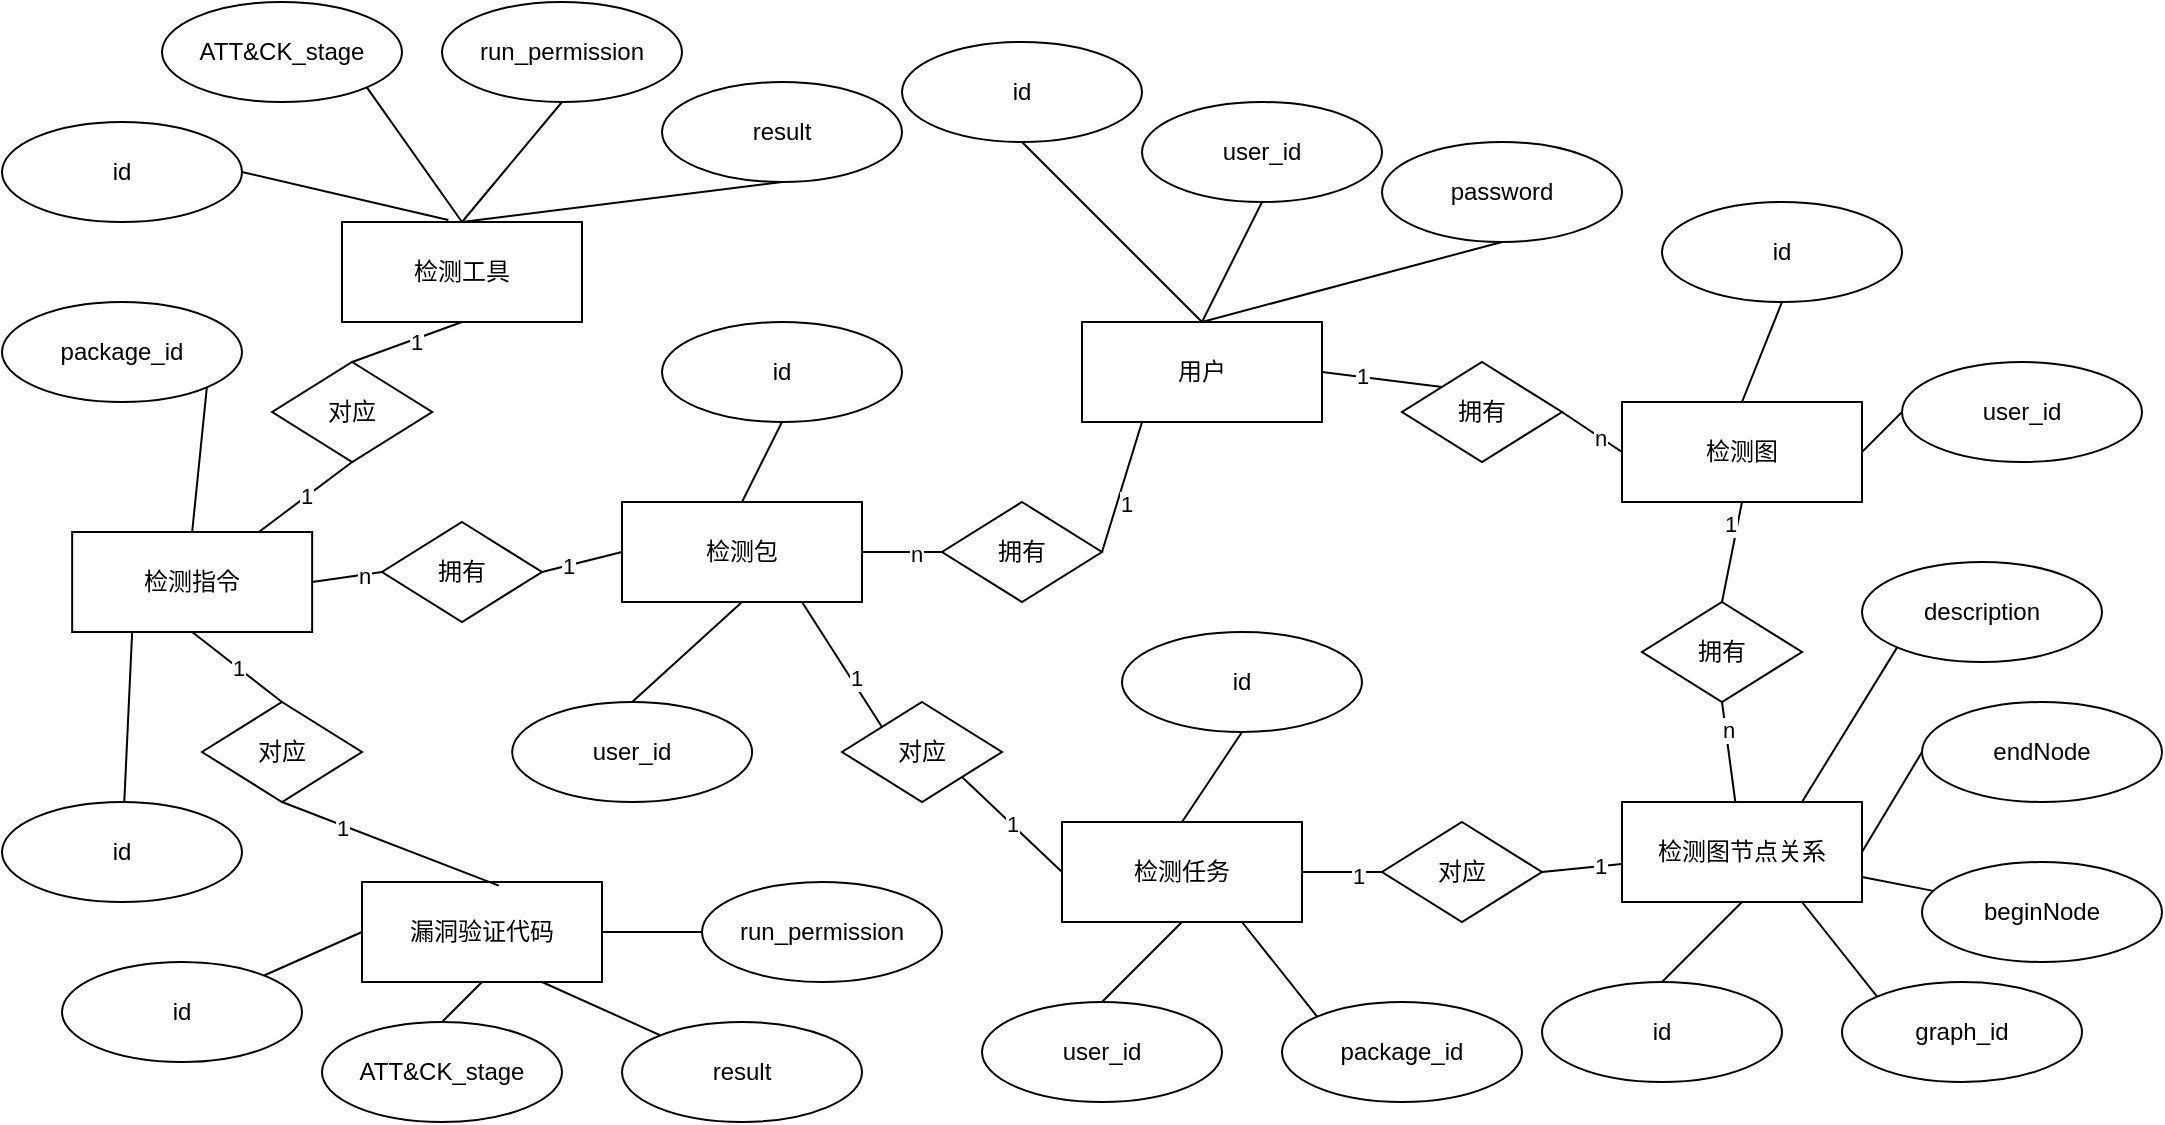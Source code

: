 <mxfile version="21.0.6" type="github">
  <diagram name="第 1 页" id="hRFBiUcs-8XfABKItwiJ">
    <mxGraphModel dx="2288" dy="629" grid="1" gridSize="10" guides="1" tooltips="1" connect="1" arrows="1" fold="1" page="1" pageScale="1" pageWidth="827" pageHeight="1169" math="0" shadow="0">
      <root>
        <mxCell id="0" />
        <mxCell id="1" parent="0" />
        <mxCell id="Wd2NRdJ9lG1hH6A2Uv5l-53" style="edgeStyle=none;shape=connector;rounded=0;orthogonalLoop=1;jettySize=auto;html=1;exitX=0.5;exitY=1;exitDx=0;exitDy=0;entryX=0.5;entryY=0;entryDx=0;entryDy=0;labelBackgroundColor=default;strokeColor=default;fontFamily=Helvetica;fontSize=11;fontColor=default;endArrow=none;endFill=0;" edge="1" parent="1" source="Wd2NRdJ9lG1hH6A2Uv5l-2" target="Wd2NRdJ9lG1hH6A2Uv5l-37">
          <mxGeometry relative="1" as="geometry" />
        </mxCell>
        <mxCell id="Wd2NRdJ9lG1hH6A2Uv5l-97" value="1" style="edgeLabel;html=1;align=center;verticalAlign=middle;resizable=0;points=[];fontSize=11;fontFamily=Helvetica;fontColor=default;" vertex="1" connectable="0" parent="Wd2NRdJ9lG1hH6A2Uv5l-53">
          <mxGeometry x="-0.132" y="1" relative="1" as="geometry">
            <mxPoint as="offset" />
          </mxGeometry>
        </mxCell>
        <mxCell id="Wd2NRdJ9lG1hH6A2Uv5l-2" value="检测工具" style="rounded=0;whiteSpace=wrap;html=1;" vertex="1" parent="1">
          <mxGeometry x="110" y="310" width="120" height="50" as="geometry" />
        </mxCell>
        <mxCell id="Wd2NRdJ9lG1hH6A2Uv5l-68" value="1" style="edgeStyle=none;shape=connector;rounded=0;orthogonalLoop=1;jettySize=auto;html=1;exitX=0.5;exitY=1;exitDx=0;exitDy=0;entryX=0.5;entryY=0;entryDx=0;entryDy=0;labelBackgroundColor=default;strokeColor=default;fontFamily=Helvetica;fontSize=11;fontColor=default;endArrow=none;endFill=0;" edge="1" parent="1" source="Wd2NRdJ9lG1hH6A2Uv5l-3" target="Wd2NRdJ9lG1hH6A2Uv5l-22">
          <mxGeometry relative="1" as="geometry" />
        </mxCell>
        <mxCell id="Wd2NRdJ9lG1hH6A2Uv5l-100" style="edgeStyle=none;shape=connector;rounded=0;orthogonalLoop=1;jettySize=auto;html=1;exitX=1;exitY=0.5;exitDx=0;exitDy=0;entryX=0;entryY=0.5;entryDx=0;entryDy=0;labelBackgroundColor=default;strokeColor=default;fontFamily=Helvetica;fontSize=11;fontColor=default;endArrow=none;endFill=0;" edge="1" parent="1" source="Wd2NRdJ9lG1hH6A2Uv5l-3" target="Wd2NRdJ9lG1hH6A2Uv5l-38">
          <mxGeometry relative="1" as="geometry" />
        </mxCell>
        <mxCell id="Wd2NRdJ9lG1hH6A2Uv5l-101" value="n" style="edgeLabel;html=1;align=center;verticalAlign=middle;resizable=0;points=[];fontSize=11;fontFamily=Helvetica;fontColor=default;" vertex="1" connectable="0" parent="Wd2NRdJ9lG1hH6A2Uv5l-100">
          <mxGeometry x="0.449" relative="1" as="geometry">
            <mxPoint as="offset" />
          </mxGeometry>
        </mxCell>
        <mxCell id="Wd2NRdJ9lG1hH6A2Uv5l-113" style="edgeStyle=none;shape=connector;rounded=0;orthogonalLoop=1;jettySize=auto;html=1;exitX=0.25;exitY=1;exitDx=0;exitDy=0;labelBackgroundColor=default;strokeColor=default;fontFamily=Helvetica;fontSize=11;fontColor=default;endArrow=none;endFill=0;" edge="1" parent="1" source="Wd2NRdJ9lG1hH6A2Uv5l-3" target="Wd2NRdJ9lG1hH6A2Uv5l-17">
          <mxGeometry relative="1" as="geometry" />
        </mxCell>
        <mxCell id="Wd2NRdJ9lG1hH6A2Uv5l-3" value="检测指令" style="rounded=0;whiteSpace=wrap;html=1;" vertex="1" parent="1">
          <mxGeometry x="-24.92" y="465" width="120" height="50" as="geometry" />
        </mxCell>
        <mxCell id="Wd2NRdJ9lG1hH6A2Uv5l-57" style="edgeStyle=none;shape=connector;rounded=0;orthogonalLoop=1;jettySize=auto;html=1;exitX=0.5;exitY=1;exitDx=0;exitDy=0;entryX=0.5;entryY=0;entryDx=0;entryDy=0;labelBackgroundColor=default;strokeColor=default;fontFamily=Helvetica;fontSize=11;fontColor=default;endArrow=none;endFill=0;" edge="1" parent="1" source="Wd2NRdJ9lG1hH6A2Uv5l-4" target="Wd2NRdJ9lG1hH6A2Uv5l-18">
          <mxGeometry relative="1" as="geometry" />
        </mxCell>
        <mxCell id="Wd2NRdJ9lG1hH6A2Uv5l-58" style="edgeStyle=none;shape=connector;rounded=0;orthogonalLoop=1;jettySize=auto;html=1;exitX=0.75;exitY=1;exitDx=0;exitDy=0;labelBackgroundColor=default;strokeColor=default;fontFamily=Helvetica;fontSize=11;fontColor=default;endArrow=none;endFill=0;" edge="1" parent="1" source="Wd2NRdJ9lG1hH6A2Uv5l-4" target="Wd2NRdJ9lG1hH6A2Uv5l-19">
          <mxGeometry relative="1" as="geometry" />
        </mxCell>
        <mxCell id="Wd2NRdJ9lG1hH6A2Uv5l-117" style="edgeStyle=none;shape=connector;rounded=0;orthogonalLoop=1;jettySize=auto;html=1;exitX=0;exitY=0.5;exitDx=0;exitDy=0;labelBackgroundColor=default;strokeColor=default;fontFamily=Helvetica;fontSize=11;fontColor=default;endArrow=none;endFill=0;" edge="1" parent="1" source="Wd2NRdJ9lG1hH6A2Uv5l-4" target="Wd2NRdJ9lG1hH6A2Uv5l-24">
          <mxGeometry relative="1" as="geometry" />
        </mxCell>
        <mxCell id="Wd2NRdJ9lG1hH6A2Uv5l-118" style="edgeStyle=none;shape=connector;rounded=0;orthogonalLoop=1;jettySize=auto;html=1;exitX=1;exitY=0.5;exitDx=0;exitDy=0;entryX=0;entryY=0.5;entryDx=0;entryDy=0;labelBackgroundColor=default;strokeColor=default;fontFamily=Helvetica;fontSize=11;fontColor=default;endArrow=none;endFill=0;" edge="1" parent="1" source="Wd2NRdJ9lG1hH6A2Uv5l-4" target="Wd2NRdJ9lG1hH6A2Uv5l-20">
          <mxGeometry relative="1" as="geometry" />
        </mxCell>
        <mxCell id="Wd2NRdJ9lG1hH6A2Uv5l-4" value="漏洞验证代码" style="rounded=0;whiteSpace=wrap;html=1;" vertex="1" parent="1">
          <mxGeometry x="120" y="640" width="120" height="50" as="geometry" />
        </mxCell>
        <mxCell id="Wd2NRdJ9lG1hH6A2Uv5l-70" style="edgeStyle=none;shape=connector;rounded=0;orthogonalLoop=1;jettySize=auto;html=1;exitX=0.5;exitY=1;exitDx=0;exitDy=0;entryX=0.5;entryY=0;entryDx=0;entryDy=0;labelBackgroundColor=default;strokeColor=default;fontFamily=Helvetica;fontSize=11;fontColor=default;endArrow=none;endFill=0;" edge="1" parent="1" source="Wd2NRdJ9lG1hH6A2Uv5l-5" target="Wd2NRdJ9lG1hH6A2Uv5l-29">
          <mxGeometry relative="1" as="geometry" />
        </mxCell>
        <mxCell id="Wd2NRdJ9lG1hH6A2Uv5l-75" style="edgeStyle=none;shape=connector;rounded=0;orthogonalLoop=1;jettySize=auto;html=1;exitX=1;exitY=0.5;exitDx=0;exitDy=0;entryX=0;entryY=0.5;entryDx=0;entryDy=0;labelBackgroundColor=default;strokeColor=default;fontFamily=Helvetica;fontSize=11;fontColor=default;endArrow=none;endFill=0;" edge="1" parent="1" source="Wd2NRdJ9lG1hH6A2Uv5l-5" target="Wd2NRdJ9lG1hH6A2Uv5l-74">
          <mxGeometry relative="1" as="geometry" />
        </mxCell>
        <mxCell id="Wd2NRdJ9lG1hH6A2Uv5l-103" value="n" style="edgeLabel;html=1;align=center;verticalAlign=middle;resizable=0;points=[];fontSize=11;fontFamily=Helvetica;fontColor=default;" vertex="1" connectable="0" parent="Wd2NRdJ9lG1hH6A2Uv5l-75">
          <mxGeometry x="0.352" relative="1" as="geometry">
            <mxPoint y="1" as="offset" />
          </mxGeometry>
        </mxCell>
        <mxCell id="Wd2NRdJ9lG1hH6A2Uv5l-78" style="edgeStyle=none;shape=connector;rounded=0;orthogonalLoop=1;jettySize=auto;html=1;exitX=0.75;exitY=1;exitDx=0;exitDy=0;entryX=0;entryY=0;entryDx=0;entryDy=0;labelBackgroundColor=default;strokeColor=default;fontFamily=Helvetica;fontSize=11;fontColor=default;endArrow=none;endFill=0;" edge="1" parent="1" source="Wd2NRdJ9lG1hH6A2Uv5l-5" target="Wd2NRdJ9lG1hH6A2Uv5l-21">
          <mxGeometry relative="1" as="geometry" />
        </mxCell>
        <mxCell id="Wd2NRdJ9lG1hH6A2Uv5l-105" value="1" style="edgeLabel;html=1;align=center;verticalAlign=middle;resizable=0;points=[];fontSize=11;fontFamily=Helvetica;fontColor=default;" vertex="1" connectable="0" parent="Wd2NRdJ9lG1hH6A2Uv5l-78">
          <mxGeometry x="0.238" y="2" relative="1" as="geometry">
            <mxPoint as="offset" />
          </mxGeometry>
        </mxCell>
        <mxCell id="Wd2NRdJ9lG1hH6A2Uv5l-5" value="检测包" style="rounded=0;whiteSpace=wrap;html=1;" vertex="1" parent="1">
          <mxGeometry x="250" y="450" width="120" height="50" as="geometry" />
        </mxCell>
        <mxCell id="Wd2NRdJ9lG1hH6A2Uv5l-85" style="edgeStyle=none;shape=connector;rounded=0;orthogonalLoop=1;jettySize=auto;html=1;exitX=1;exitY=0.5;exitDx=0;exitDy=0;entryX=0;entryY=0;entryDx=0;entryDy=0;labelBackgroundColor=default;strokeColor=default;fontFamily=Helvetica;fontSize=11;fontColor=default;endArrow=none;endFill=0;" edge="1" parent="1" source="Wd2NRdJ9lG1hH6A2Uv5l-6" target="Wd2NRdJ9lG1hH6A2Uv5l-27">
          <mxGeometry relative="1" as="geometry" />
        </mxCell>
        <mxCell id="Wd2NRdJ9lG1hH6A2Uv5l-108" value="1" style="edgeLabel;html=1;align=center;verticalAlign=middle;resizable=0;points=[];fontSize=11;fontFamily=Helvetica;fontColor=default;" vertex="1" connectable="0" parent="Wd2NRdJ9lG1hH6A2Uv5l-85">
          <mxGeometry x="-0.339" y="1" relative="1" as="geometry">
            <mxPoint as="offset" />
          </mxGeometry>
        </mxCell>
        <mxCell id="Wd2NRdJ9lG1hH6A2Uv5l-6" value="用户" style="rounded=0;whiteSpace=wrap;html=1;" vertex="1" parent="1">
          <mxGeometry x="480" y="360" width="120" height="50" as="geometry" />
        </mxCell>
        <mxCell id="Wd2NRdJ9lG1hH6A2Uv5l-81" style="edgeStyle=none;shape=connector;rounded=0;orthogonalLoop=1;jettySize=auto;html=1;exitX=0.5;exitY=1;exitDx=0;exitDy=0;entryX=0.5;entryY=0;entryDx=0;entryDy=0;labelBackgroundColor=default;strokeColor=default;fontFamily=Helvetica;fontSize=11;fontColor=default;endArrow=none;endFill=0;" edge="1" parent="1" source="Wd2NRdJ9lG1hH6A2Uv5l-7" target="Wd2NRdJ9lG1hH6A2Uv5l-31">
          <mxGeometry relative="1" as="geometry" />
        </mxCell>
        <mxCell id="Wd2NRdJ9lG1hH6A2Uv5l-83" style="edgeStyle=none;shape=connector;rounded=0;orthogonalLoop=1;jettySize=auto;html=1;exitX=1;exitY=0.5;exitDx=0;exitDy=0;entryX=0;entryY=0.5;entryDx=0;entryDy=0;labelBackgroundColor=default;strokeColor=default;fontFamily=Helvetica;fontSize=11;fontColor=default;endArrow=none;endFill=0;" edge="1" parent="1" source="Wd2NRdJ9lG1hH6A2Uv5l-7" target="Wd2NRdJ9lG1hH6A2Uv5l-82">
          <mxGeometry relative="1" as="geometry" />
        </mxCell>
        <mxCell id="Wd2NRdJ9lG1hH6A2Uv5l-106" value="1" style="edgeLabel;html=1;align=center;verticalAlign=middle;resizable=0;points=[];fontSize=11;fontFamily=Helvetica;fontColor=default;" vertex="1" connectable="0" parent="Wd2NRdJ9lG1hH6A2Uv5l-83">
          <mxGeometry x="0.379" y="-2" relative="1" as="geometry">
            <mxPoint as="offset" />
          </mxGeometry>
        </mxCell>
        <mxCell id="Wd2NRdJ9lG1hH6A2Uv5l-123" style="edgeStyle=none;shape=connector;rounded=0;orthogonalLoop=1;jettySize=auto;html=1;exitX=0.75;exitY=1;exitDx=0;exitDy=0;entryX=0;entryY=0;entryDx=0;entryDy=0;labelBackgroundColor=default;strokeColor=default;fontFamily=Helvetica;fontSize=11;fontColor=default;endArrow=none;endFill=0;" edge="1" parent="1" source="Wd2NRdJ9lG1hH6A2Uv5l-7" target="Wd2NRdJ9lG1hH6A2Uv5l-122">
          <mxGeometry relative="1" as="geometry" />
        </mxCell>
        <mxCell id="Wd2NRdJ9lG1hH6A2Uv5l-7" value="检测任务" style="rounded=0;whiteSpace=wrap;html=1;" vertex="1" parent="1">
          <mxGeometry x="470" y="610" width="120" height="50" as="geometry" />
        </mxCell>
        <mxCell id="Wd2NRdJ9lG1hH6A2Uv5l-91" style="edgeStyle=none;shape=connector;rounded=0;orthogonalLoop=1;jettySize=auto;html=1;exitX=0.75;exitY=0;exitDx=0;exitDy=0;entryX=0;entryY=1;entryDx=0;entryDy=0;labelBackgroundColor=default;strokeColor=default;fontFamily=Helvetica;fontSize=11;fontColor=default;endArrow=none;endFill=0;" edge="1" parent="1" source="Wd2NRdJ9lG1hH6A2Uv5l-9" target="Wd2NRdJ9lG1hH6A2Uv5l-33">
          <mxGeometry relative="1" as="geometry" />
        </mxCell>
        <mxCell id="Wd2NRdJ9lG1hH6A2Uv5l-92" style="edgeStyle=none;shape=connector;rounded=0;orthogonalLoop=1;jettySize=auto;html=1;exitX=1;exitY=0.5;exitDx=0;exitDy=0;entryX=0;entryY=0.5;entryDx=0;entryDy=0;labelBackgroundColor=default;strokeColor=default;fontFamily=Helvetica;fontSize=11;fontColor=default;endArrow=none;endFill=0;" edge="1" parent="1" source="Wd2NRdJ9lG1hH6A2Uv5l-9" target="Wd2NRdJ9lG1hH6A2Uv5l-35">
          <mxGeometry relative="1" as="geometry" />
        </mxCell>
        <mxCell id="Wd2NRdJ9lG1hH6A2Uv5l-95" style="edgeStyle=none;shape=connector;rounded=0;orthogonalLoop=1;jettySize=auto;html=1;exitX=0.5;exitY=1;exitDx=0;exitDy=0;entryX=0.5;entryY=0;entryDx=0;entryDy=0;labelBackgroundColor=default;strokeColor=default;fontFamily=Helvetica;fontSize=11;fontColor=default;endArrow=none;endFill=0;" edge="1" parent="1" source="Wd2NRdJ9lG1hH6A2Uv5l-9" target="Wd2NRdJ9lG1hH6A2Uv5l-94">
          <mxGeometry relative="1" as="geometry" />
        </mxCell>
        <mxCell id="Wd2NRdJ9lG1hH6A2Uv5l-121" style="edgeStyle=none;shape=connector;rounded=0;orthogonalLoop=1;jettySize=auto;html=1;exitX=1;exitY=0.75;exitDx=0;exitDy=0;labelBackgroundColor=default;strokeColor=default;fontFamily=Helvetica;fontSize=11;fontColor=default;endArrow=none;endFill=0;" edge="1" parent="1" source="Wd2NRdJ9lG1hH6A2Uv5l-9" target="Wd2NRdJ9lG1hH6A2Uv5l-36">
          <mxGeometry relative="1" as="geometry" />
        </mxCell>
        <mxCell id="Wd2NRdJ9lG1hH6A2Uv5l-125" style="edgeStyle=none;shape=connector;rounded=0;orthogonalLoop=1;jettySize=auto;html=1;exitX=0.75;exitY=1;exitDx=0;exitDy=0;entryX=0;entryY=0;entryDx=0;entryDy=0;labelBackgroundColor=default;strokeColor=default;fontFamily=Helvetica;fontSize=11;fontColor=default;endArrow=none;endFill=0;" edge="1" parent="1" source="Wd2NRdJ9lG1hH6A2Uv5l-9" target="Wd2NRdJ9lG1hH6A2Uv5l-124">
          <mxGeometry relative="1" as="geometry" />
        </mxCell>
        <mxCell id="Wd2NRdJ9lG1hH6A2Uv5l-9" value="检测图节点关系" style="rounded=0;whiteSpace=wrap;html=1;" vertex="1" parent="1">
          <mxGeometry x="750" y="600" width="120" height="50" as="geometry" />
        </mxCell>
        <mxCell id="Wd2NRdJ9lG1hH6A2Uv5l-88" style="edgeStyle=none;shape=connector;rounded=0;orthogonalLoop=1;jettySize=auto;html=1;exitX=0.5;exitY=1;exitDx=0;exitDy=0;entryX=0.5;entryY=0;entryDx=0;entryDy=0;labelBackgroundColor=default;strokeColor=default;fontFamily=Helvetica;fontSize=11;fontColor=default;endArrow=none;endFill=0;" edge="1" parent="1" source="Wd2NRdJ9lG1hH6A2Uv5l-10" target="Wd2NRdJ9lG1hH6A2Uv5l-87">
          <mxGeometry relative="1" as="geometry" />
        </mxCell>
        <mxCell id="Wd2NRdJ9lG1hH6A2Uv5l-110" value="1" style="edgeLabel;html=1;align=center;verticalAlign=middle;resizable=0;points=[];fontSize=11;fontFamily=Helvetica;fontColor=default;" vertex="1" connectable="0" parent="Wd2NRdJ9lG1hH6A2Uv5l-88">
          <mxGeometry x="-0.552" y="-4" relative="1" as="geometry">
            <mxPoint as="offset" />
          </mxGeometry>
        </mxCell>
        <mxCell id="Wd2NRdJ9lG1hH6A2Uv5l-119" style="edgeStyle=none;shape=connector;rounded=0;orthogonalLoop=1;jettySize=auto;html=1;exitX=1;exitY=0.5;exitDx=0;exitDy=0;entryX=0;entryY=0.5;entryDx=0;entryDy=0;labelBackgroundColor=default;strokeColor=default;fontFamily=Helvetica;fontSize=11;fontColor=default;endArrow=none;endFill=0;" edge="1" parent="1" source="Wd2NRdJ9lG1hH6A2Uv5l-10" target="Wd2NRdJ9lG1hH6A2Uv5l-90">
          <mxGeometry relative="1" as="geometry" />
        </mxCell>
        <mxCell id="Wd2NRdJ9lG1hH6A2Uv5l-10" value="检测图" style="rounded=0;whiteSpace=wrap;html=1;" vertex="1" parent="1">
          <mxGeometry x="750" y="400" width="120" height="50" as="geometry" />
        </mxCell>
        <mxCell id="Wd2NRdJ9lG1hH6A2Uv5l-69" style="edgeStyle=none;shape=connector;rounded=0;orthogonalLoop=1;jettySize=auto;html=1;exitX=0.5;exitY=1;exitDx=0;exitDy=0;entryX=0.5;entryY=0;entryDx=0;entryDy=0;labelBackgroundColor=default;strokeColor=default;fontFamily=Helvetica;fontSize=11;fontColor=default;endArrow=none;endFill=0;" edge="1" parent="1" source="Wd2NRdJ9lG1hH6A2Uv5l-11" target="Wd2NRdJ9lG1hH6A2Uv5l-5">
          <mxGeometry relative="1" as="geometry" />
        </mxCell>
        <mxCell id="Wd2NRdJ9lG1hH6A2Uv5l-11" value="id" style="ellipse;whiteSpace=wrap;html=1;" vertex="1" parent="1">
          <mxGeometry x="270" y="360" width="120" height="50" as="geometry" />
        </mxCell>
        <mxCell id="Wd2NRdJ9lG1hH6A2Uv5l-40" style="rounded=0;orthogonalLoop=1;jettySize=auto;html=1;exitX=0.5;exitY=1;exitDx=0;exitDy=0;entryX=0.5;entryY=0;entryDx=0;entryDy=0;endArrow=none;endFill=0;" edge="1" parent="1" source="Wd2NRdJ9lG1hH6A2Uv5l-12" target="Wd2NRdJ9lG1hH6A2Uv5l-2">
          <mxGeometry relative="1" as="geometry" />
        </mxCell>
        <mxCell id="Wd2NRdJ9lG1hH6A2Uv5l-12" value="run_permission" style="ellipse;whiteSpace=wrap;html=1;" vertex="1" parent="1">
          <mxGeometry x="160" y="200" width="120" height="50" as="geometry" />
        </mxCell>
        <mxCell id="Wd2NRdJ9lG1hH6A2Uv5l-41" style="edgeStyle=none;shape=connector;rounded=0;orthogonalLoop=1;jettySize=auto;html=1;exitX=1;exitY=1;exitDx=0;exitDy=0;entryX=0.5;entryY=0;entryDx=0;entryDy=0;labelBackgroundColor=default;strokeColor=default;fontFamily=Helvetica;fontSize=11;fontColor=default;endArrow=none;endFill=0;" edge="1" parent="1" source="Wd2NRdJ9lG1hH6A2Uv5l-13" target="Wd2NRdJ9lG1hH6A2Uv5l-2">
          <mxGeometry relative="1" as="geometry" />
        </mxCell>
        <mxCell id="Wd2NRdJ9lG1hH6A2Uv5l-13" value="ATT&amp;amp;CK_stage" style="ellipse;whiteSpace=wrap;html=1;" vertex="1" parent="1">
          <mxGeometry x="20" y="200" width="120" height="50" as="geometry" />
        </mxCell>
        <mxCell id="Wd2NRdJ9lG1hH6A2Uv5l-42" style="edgeStyle=none;shape=connector;rounded=0;orthogonalLoop=1;jettySize=auto;html=1;exitX=0.5;exitY=1;exitDx=0;exitDy=0;labelBackgroundColor=default;strokeColor=default;fontFamily=Helvetica;fontSize=11;fontColor=default;endArrow=none;endFill=0;entryX=0.5;entryY=0;entryDx=0;entryDy=0;" edge="1" parent="1" source="Wd2NRdJ9lG1hH6A2Uv5l-14" target="Wd2NRdJ9lG1hH6A2Uv5l-2">
          <mxGeometry relative="1" as="geometry" />
        </mxCell>
        <mxCell id="Wd2NRdJ9lG1hH6A2Uv5l-14" value="result" style="ellipse;whiteSpace=wrap;html=1;" vertex="1" parent="1">
          <mxGeometry x="270" y="240" width="120" height="50" as="geometry" />
        </mxCell>
        <mxCell id="Wd2NRdJ9lG1hH6A2Uv5l-39" style="rounded=0;orthogonalLoop=1;jettySize=auto;html=1;exitX=1;exitY=0.5;exitDx=0;exitDy=0;entryX=0.443;entryY=-0.02;entryDx=0;entryDy=0;entryPerimeter=0;endArrow=none;endFill=0;" edge="1" parent="1" source="Wd2NRdJ9lG1hH6A2Uv5l-15" target="Wd2NRdJ9lG1hH6A2Uv5l-2">
          <mxGeometry relative="1" as="geometry" />
        </mxCell>
        <mxCell id="Wd2NRdJ9lG1hH6A2Uv5l-15" value="id" style="ellipse;whiteSpace=wrap;html=1;" vertex="1" parent="1">
          <mxGeometry x="-60" y="260" width="120" height="50" as="geometry" />
        </mxCell>
        <mxCell id="Wd2NRdJ9lG1hH6A2Uv5l-112" style="edgeStyle=none;shape=connector;rounded=0;orthogonalLoop=1;jettySize=auto;html=1;exitX=1;exitY=1;exitDx=0;exitDy=0;entryX=0.5;entryY=0;entryDx=0;entryDy=0;labelBackgroundColor=default;strokeColor=default;fontFamily=Helvetica;fontSize=11;fontColor=default;endArrow=none;endFill=0;" edge="1" parent="1" source="Wd2NRdJ9lG1hH6A2Uv5l-16" target="Wd2NRdJ9lG1hH6A2Uv5l-3">
          <mxGeometry relative="1" as="geometry" />
        </mxCell>
        <mxCell id="Wd2NRdJ9lG1hH6A2Uv5l-16" value="package_id" style="ellipse;whiteSpace=wrap;html=1;" vertex="1" parent="1">
          <mxGeometry x="-60" y="350" width="120" height="50" as="geometry" />
        </mxCell>
        <mxCell id="Wd2NRdJ9lG1hH6A2Uv5l-17" value="id" style="ellipse;whiteSpace=wrap;html=1;" vertex="1" parent="1">
          <mxGeometry x="-60" y="600" width="120" height="50" as="geometry" />
        </mxCell>
        <mxCell id="Wd2NRdJ9lG1hH6A2Uv5l-18" value="ATT&amp;amp;CK_stage" style="ellipse;whiteSpace=wrap;html=1;" vertex="1" parent="1">
          <mxGeometry x="100" y="710" width="120" height="50" as="geometry" />
        </mxCell>
        <mxCell id="Wd2NRdJ9lG1hH6A2Uv5l-19" value="result" style="ellipse;whiteSpace=wrap;html=1;" vertex="1" parent="1">
          <mxGeometry x="250.0" y="710" width="120" height="50" as="geometry" />
        </mxCell>
        <mxCell id="Wd2NRdJ9lG1hH6A2Uv5l-20" value="run_permission" style="ellipse;whiteSpace=wrap;html=1;" vertex="1" parent="1">
          <mxGeometry x="290" y="640" width="120" height="50" as="geometry" />
        </mxCell>
        <mxCell id="Wd2NRdJ9lG1hH6A2Uv5l-79" value="1" style="edgeStyle=none;shape=connector;rounded=0;orthogonalLoop=1;jettySize=auto;html=1;exitX=1;exitY=1;exitDx=0;exitDy=0;entryX=0;entryY=0.5;entryDx=0;entryDy=0;labelBackgroundColor=default;strokeColor=default;fontFamily=Helvetica;fontSize=11;fontColor=default;endArrow=none;endFill=0;" edge="1" parent="1" source="Wd2NRdJ9lG1hH6A2Uv5l-21" target="Wd2NRdJ9lG1hH6A2Uv5l-7">
          <mxGeometry relative="1" as="geometry" />
        </mxCell>
        <mxCell id="Wd2NRdJ9lG1hH6A2Uv5l-21" value="对应" style="rhombus;whiteSpace=wrap;html=1;" vertex="1" parent="1">
          <mxGeometry x="360" y="550" width="80" height="50" as="geometry" />
        </mxCell>
        <mxCell id="Wd2NRdJ9lG1hH6A2Uv5l-114" style="edgeStyle=none;shape=connector;rounded=0;orthogonalLoop=1;jettySize=auto;html=1;exitX=0.5;exitY=1;exitDx=0;exitDy=0;entryX=0.57;entryY=0.036;entryDx=0;entryDy=0;entryPerimeter=0;labelBackgroundColor=default;strokeColor=default;fontFamily=Helvetica;fontSize=11;fontColor=default;endArrow=none;endFill=0;" edge="1" parent="1" source="Wd2NRdJ9lG1hH6A2Uv5l-22" target="Wd2NRdJ9lG1hH6A2Uv5l-4">
          <mxGeometry relative="1" as="geometry" />
        </mxCell>
        <mxCell id="Wd2NRdJ9lG1hH6A2Uv5l-115" value="1" style="edgeLabel;html=1;align=center;verticalAlign=middle;resizable=0;points=[];fontSize=11;fontFamily=Helvetica;fontColor=default;" vertex="1" connectable="0" parent="Wd2NRdJ9lG1hH6A2Uv5l-114">
          <mxGeometry x="-0.441" y="-1" relative="1" as="geometry">
            <mxPoint as="offset" />
          </mxGeometry>
        </mxCell>
        <mxCell id="Wd2NRdJ9lG1hH6A2Uv5l-22" value="对应" style="rhombus;whiteSpace=wrap;html=1;" vertex="1" parent="1">
          <mxGeometry x="40.0" y="550" width="80" height="50" as="geometry" />
        </mxCell>
        <mxCell id="Wd2NRdJ9lG1hH6A2Uv5l-80" style="edgeStyle=none;shape=connector;rounded=0;orthogonalLoop=1;jettySize=auto;html=1;exitX=0.5;exitY=1;exitDx=0;exitDy=0;entryX=0.5;entryY=0;entryDx=0;entryDy=0;labelBackgroundColor=default;strokeColor=default;fontFamily=Helvetica;fontSize=11;fontColor=default;endArrow=none;endFill=0;" edge="1" parent="1" source="Wd2NRdJ9lG1hH6A2Uv5l-23" target="Wd2NRdJ9lG1hH6A2Uv5l-7">
          <mxGeometry relative="1" as="geometry" />
        </mxCell>
        <mxCell id="Wd2NRdJ9lG1hH6A2Uv5l-23" value="id" style="ellipse;whiteSpace=wrap;html=1;" vertex="1" parent="1">
          <mxGeometry x="500" y="515" width="120" height="50" as="geometry" />
        </mxCell>
        <mxCell id="Wd2NRdJ9lG1hH6A2Uv5l-24" value="id" style="ellipse;whiteSpace=wrap;html=1;" vertex="1" parent="1">
          <mxGeometry x="-30" y="680" width="120" height="50" as="geometry" />
        </mxCell>
        <mxCell id="Wd2NRdJ9lG1hH6A2Uv5l-86" style="edgeStyle=none;shape=connector;rounded=0;orthogonalLoop=1;jettySize=auto;html=1;exitX=1;exitY=0.5;exitDx=0;exitDy=0;entryX=0;entryY=0.5;entryDx=0;entryDy=0;labelBackgroundColor=default;strokeColor=default;fontFamily=Helvetica;fontSize=11;fontColor=default;endArrow=none;endFill=0;" edge="1" parent="1" source="Wd2NRdJ9lG1hH6A2Uv5l-27" target="Wd2NRdJ9lG1hH6A2Uv5l-10">
          <mxGeometry relative="1" as="geometry" />
        </mxCell>
        <mxCell id="Wd2NRdJ9lG1hH6A2Uv5l-109" value="n" style="edgeLabel;html=1;align=center;verticalAlign=middle;resizable=0;points=[];fontSize=11;fontFamily=Helvetica;fontColor=default;" vertex="1" connectable="0" parent="Wd2NRdJ9lG1hH6A2Uv5l-86">
          <mxGeometry x="0.257" relative="1" as="geometry">
            <mxPoint as="offset" />
          </mxGeometry>
        </mxCell>
        <mxCell id="Wd2NRdJ9lG1hH6A2Uv5l-27" value="拥有" style="rhombus;whiteSpace=wrap;html=1;" vertex="1" parent="1">
          <mxGeometry x="640" y="380" width="80" height="50" as="geometry" />
        </mxCell>
        <mxCell id="Wd2NRdJ9lG1hH6A2Uv5l-51" style="edgeStyle=none;shape=connector;rounded=0;orthogonalLoop=1;jettySize=auto;html=1;exitX=0.5;exitY=1;exitDx=0;exitDy=0;entryX=0.5;entryY=0;entryDx=0;entryDy=0;labelBackgroundColor=default;strokeColor=default;fontFamily=Helvetica;fontSize=11;fontColor=default;endArrow=none;endFill=0;" edge="1" parent="1" source="Wd2NRdJ9lG1hH6A2Uv5l-28" target="Wd2NRdJ9lG1hH6A2Uv5l-6">
          <mxGeometry relative="1" as="geometry" />
        </mxCell>
        <mxCell id="Wd2NRdJ9lG1hH6A2Uv5l-28" value="user_id" style="ellipse;whiteSpace=wrap;html=1;" vertex="1" parent="1">
          <mxGeometry x="510" y="250" width="120" height="50" as="geometry" />
        </mxCell>
        <mxCell id="Wd2NRdJ9lG1hH6A2Uv5l-29" value="user_id" style="ellipse;whiteSpace=wrap;html=1;" vertex="1" parent="1">
          <mxGeometry x="195.08" y="550" width="120" height="50" as="geometry" />
        </mxCell>
        <mxCell id="Wd2NRdJ9lG1hH6A2Uv5l-52" style="edgeStyle=none;shape=connector;rounded=0;orthogonalLoop=1;jettySize=auto;html=1;exitX=0.5;exitY=1;exitDx=0;exitDy=0;entryX=0.5;entryY=0;entryDx=0;entryDy=0;labelBackgroundColor=default;strokeColor=default;fontFamily=Helvetica;fontSize=11;fontColor=default;endArrow=none;endFill=0;" edge="1" parent="1" source="Wd2NRdJ9lG1hH6A2Uv5l-30" target="Wd2NRdJ9lG1hH6A2Uv5l-6">
          <mxGeometry relative="1" as="geometry" />
        </mxCell>
        <mxCell id="Wd2NRdJ9lG1hH6A2Uv5l-30" value="password" style="ellipse;whiteSpace=wrap;html=1;" vertex="1" parent="1">
          <mxGeometry x="630" y="270" width="120" height="50" as="geometry" />
        </mxCell>
        <mxCell id="Wd2NRdJ9lG1hH6A2Uv5l-31" value="user_id" style="ellipse;whiteSpace=wrap;html=1;" vertex="1" parent="1">
          <mxGeometry x="430" y="700" width="120" height="50" as="geometry" />
        </mxCell>
        <mxCell id="Wd2NRdJ9lG1hH6A2Uv5l-49" style="edgeStyle=none;shape=connector;rounded=0;orthogonalLoop=1;jettySize=auto;html=1;exitX=0.5;exitY=1;exitDx=0;exitDy=0;entryX=0.5;entryY=0;entryDx=0;entryDy=0;labelBackgroundColor=default;strokeColor=default;fontFamily=Helvetica;fontSize=11;fontColor=default;endArrow=none;endFill=0;" edge="1" parent="1" source="Wd2NRdJ9lG1hH6A2Uv5l-32" target="Wd2NRdJ9lG1hH6A2Uv5l-6">
          <mxGeometry relative="1" as="geometry" />
        </mxCell>
        <mxCell id="Wd2NRdJ9lG1hH6A2Uv5l-32" value="id" style="ellipse;whiteSpace=wrap;html=1;" vertex="1" parent="1">
          <mxGeometry x="390" y="220" width="120" height="50" as="geometry" />
        </mxCell>
        <mxCell id="Wd2NRdJ9lG1hH6A2Uv5l-33" value="description" style="ellipse;whiteSpace=wrap;html=1;" vertex="1" parent="1">
          <mxGeometry x="870" y="480" width="120" height="50" as="geometry" />
        </mxCell>
        <mxCell id="Wd2NRdJ9lG1hH6A2Uv5l-96" style="edgeStyle=none;shape=connector;rounded=0;orthogonalLoop=1;jettySize=auto;html=1;exitX=0.5;exitY=1;exitDx=0;exitDy=0;entryX=0.5;entryY=0;entryDx=0;entryDy=0;labelBackgroundColor=default;strokeColor=default;fontFamily=Helvetica;fontSize=11;fontColor=default;endArrow=none;endFill=0;" edge="1" parent="1" source="Wd2NRdJ9lG1hH6A2Uv5l-34" target="Wd2NRdJ9lG1hH6A2Uv5l-10">
          <mxGeometry relative="1" as="geometry" />
        </mxCell>
        <mxCell id="Wd2NRdJ9lG1hH6A2Uv5l-34" value="id" style="ellipse;whiteSpace=wrap;html=1;" vertex="1" parent="1">
          <mxGeometry x="770" y="300" width="120" height="50" as="geometry" />
        </mxCell>
        <mxCell id="Wd2NRdJ9lG1hH6A2Uv5l-35" value="endNode" style="ellipse;whiteSpace=wrap;html=1;" vertex="1" parent="1">
          <mxGeometry x="900" y="550" width="120" height="50" as="geometry" />
        </mxCell>
        <mxCell id="Wd2NRdJ9lG1hH6A2Uv5l-36" value="beginNode" style="ellipse;whiteSpace=wrap;html=1;" vertex="1" parent="1">
          <mxGeometry x="900" y="630" width="120" height="50" as="geometry" />
        </mxCell>
        <mxCell id="Wd2NRdJ9lG1hH6A2Uv5l-54" value="1" style="edgeStyle=none;shape=connector;rounded=0;orthogonalLoop=1;jettySize=auto;html=1;exitX=0.5;exitY=1;exitDx=0;exitDy=0;labelBackgroundColor=default;strokeColor=default;fontFamily=Helvetica;fontSize=11;fontColor=default;endArrow=none;endFill=0;" edge="1" parent="1" source="Wd2NRdJ9lG1hH6A2Uv5l-37" target="Wd2NRdJ9lG1hH6A2Uv5l-3">
          <mxGeometry relative="1" as="geometry" />
        </mxCell>
        <mxCell id="Wd2NRdJ9lG1hH6A2Uv5l-37" value="对应" style="rhombus;whiteSpace=wrap;html=1;" vertex="1" parent="1">
          <mxGeometry x="75.08" y="380" width="80" height="50" as="geometry" />
        </mxCell>
        <mxCell id="Wd2NRdJ9lG1hH6A2Uv5l-73" style="edgeStyle=none;shape=connector;rounded=0;orthogonalLoop=1;jettySize=auto;html=1;exitX=1;exitY=0.5;exitDx=0;exitDy=0;entryX=0;entryY=0.5;entryDx=0;entryDy=0;labelBackgroundColor=default;strokeColor=default;fontFamily=Helvetica;fontSize=11;fontColor=default;endArrow=none;endFill=0;" edge="1" parent="1" source="Wd2NRdJ9lG1hH6A2Uv5l-38" target="Wd2NRdJ9lG1hH6A2Uv5l-5">
          <mxGeometry relative="1" as="geometry" />
        </mxCell>
        <mxCell id="Wd2NRdJ9lG1hH6A2Uv5l-102" value="1" style="edgeLabel;html=1;align=center;verticalAlign=middle;resizable=0;points=[];fontSize=11;fontFamily=Helvetica;fontColor=default;" vertex="1" connectable="0" parent="Wd2NRdJ9lG1hH6A2Uv5l-73">
          <mxGeometry x="-0.372" relative="1" as="geometry">
            <mxPoint as="offset" />
          </mxGeometry>
        </mxCell>
        <mxCell id="Wd2NRdJ9lG1hH6A2Uv5l-38" value="拥有" style="rhombus;whiteSpace=wrap;html=1;" vertex="1" parent="1">
          <mxGeometry x="130.0" y="460" width="80" height="50" as="geometry" />
        </mxCell>
        <mxCell id="Wd2NRdJ9lG1hH6A2Uv5l-76" style="edgeStyle=none;shape=connector;rounded=0;orthogonalLoop=1;jettySize=auto;html=1;exitX=1;exitY=0.5;exitDx=0;exitDy=0;entryX=0.25;entryY=1;entryDx=0;entryDy=0;labelBackgroundColor=default;strokeColor=default;fontFamily=Helvetica;fontSize=11;fontColor=default;endArrow=none;endFill=0;" edge="1" parent="1" source="Wd2NRdJ9lG1hH6A2Uv5l-74" target="Wd2NRdJ9lG1hH6A2Uv5l-6">
          <mxGeometry relative="1" as="geometry" />
        </mxCell>
        <mxCell id="Wd2NRdJ9lG1hH6A2Uv5l-104" value="1" style="edgeLabel;html=1;align=center;verticalAlign=middle;resizable=0;points=[];fontSize=11;fontFamily=Helvetica;fontColor=default;" vertex="1" connectable="0" parent="Wd2NRdJ9lG1hH6A2Uv5l-76">
          <mxGeometry x="-0.201" y="-4" relative="1" as="geometry">
            <mxPoint as="offset" />
          </mxGeometry>
        </mxCell>
        <mxCell id="Wd2NRdJ9lG1hH6A2Uv5l-74" value="拥有" style="rhombus;whiteSpace=wrap;html=1;" vertex="1" parent="1">
          <mxGeometry x="410" y="450" width="80" height="50" as="geometry" />
        </mxCell>
        <mxCell id="Wd2NRdJ9lG1hH6A2Uv5l-84" style="edgeStyle=none;shape=connector;rounded=0;orthogonalLoop=1;jettySize=auto;html=1;exitX=1;exitY=0.5;exitDx=0;exitDy=0;labelBackgroundColor=default;strokeColor=default;fontFamily=Helvetica;fontSize=11;fontColor=default;endArrow=none;endFill=0;" edge="1" parent="1" source="Wd2NRdJ9lG1hH6A2Uv5l-82" target="Wd2NRdJ9lG1hH6A2Uv5l-9">
          <mxGeometry relative="1" as="geometry" />
        </mxCell>
        <mxCell id="Wd2NRdJ9lG1hH6A2Uv5l-107" value="1" style="edgeLabel;html=1;align=center;verticalAlign=middle;resizable=0;points=[];fontSize=11;fontFamily=Helvetica;fontColor=default;" vertex="1" connectable="0" parent="Wd2NRdJ9lG1hH6A2Uv5l-84">
          <mxGeometry x="0.423" relative="1" as="geometry">
            <mxPoint as="offset" />
          </mxGeometry>
        </mxCell>
        <mxCell id="Wd2NRdJ9lG1hH6A2Uv5l-82" value="对应" style="rhombus;whiteSpace=wrap;html=1;" vertex="1" parent="1">
          <mxGeometry x="630" y="610" width="80" height="50" as="geometry" />
        </mxCell>
        <mxCell id="Wd2NRdJ9lG1hH6A2Uv5l-89" style="edgeStyle=none;shape=connector;rounded=0;orthogonalLoop=1;jettySize=auto;html=1;exitX=0.5;exitY=1;exitDx=0;exitDy=0;labelBackgroundColor=default;strokeColor=default;fontFamily=Helvetica;fontSize=11;fontColor=default;endArrow=none;endFill=0;" edge="1" parent="1" source="Wd2NRdJ9lG1hH6A2Uv5l-87" target="Wd2NRdJ9lG1hH6A2Uv5l-9">
          <mxGeometry relative="1" as="geometry" />
        </mxCell>
        <mxCell id="Wd2NRdJ9lG1hH6A2Uv5l-111" value="n" style="edgeLabel;html=1;align=center;verticalAlign=middle;resizable=0;points=[];fontSize=11;fontFamily=Helvetica;fontColor=default;" vertex="1" connectable="0" parent="Wd2NRdJ9lG1hH6A2Uv5l-89">
          <mxGeometry x="-0.444" y="1" relative="1" as="geometry">
            <mxPoint as="offset" />
          </mxGeometry>
        </mxCell>
        <mxCell id="Wd2NRdJ9lG1hH6A2Uv5l-87" value="拥有" style="rhombus;whiteSpace=wrap;html=1;" vertex="1" parent="1">
          <mxGeometry x="760" y="500" width="80" height="50" as="geometry" />
        </mxCell>
        <mxCell id="Wd2NRdJ9lG1hH6A2Uv5l-90" value="user_id" style="ellipse;whiteSpace=wrap;html=1;" vertex="1" parent="1">
          <mxGeometry x="890" y="380" width="120" height="50" as="geometry" />
        </mxCell>
        <mxCell id="Wd2NRdJ9lG1hH6A2Uv5l-94" value="id" style="ellipse;whiteSpace=wrap;html=1;" vertex="1" parent="1">
          <mxGeometry x="710" y="690" width="120" height="50" as="geometry" />
        </mxCell>
        <mxCell id="Wd2NRdJ9lG1hH6A2Uv5l-122" value="package_id" style="ellipse;whiteSpace=wrap;html=1;" vertex="1" parent="1">
          <mxGeometry x="580" y="700" width="120" height="50" as="geometry" />
        </mxCell>
        <mxCell id="Wd2NRdJ9lG1hH6A2Uv5l-124" value="graph_id" style="ellipse;whiteSpace=wrap;html=1;" vertex="1" parent="1">
          <mxGeometry x="860" y="690" width="120" height="50" as="geometry" />
        </mxCell>
      </root>
    </mxGraphModel>
  </diagram>
</mxfile>
